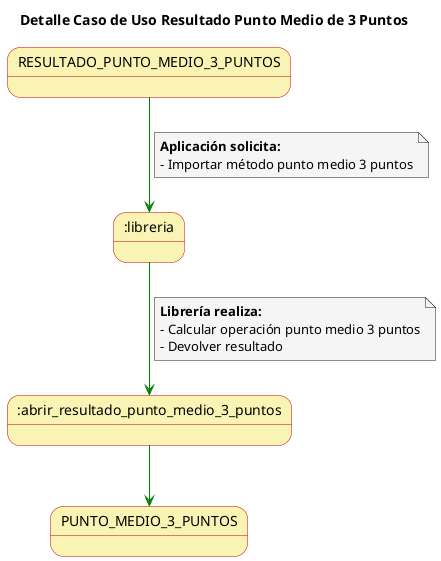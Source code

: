 @startuml

skinparam state {
  BackgroundColor #faf4b4
  BorderColor #c90000
}

skinparam note {
  BackgroundColor #f5f5f5
}

skinparam linetype polyline

title Detalle Caso de Uso Resultado Punto Medio de 3 Puntos

RESULTADO_PUNTO_MEDIO_3_PUNTOS-[#green]-> :libreria
note on link
  **Aplicación solicita:**
  - Importar método punto medio 3 puntos
end note

:libreria -[#green]-> :abrir_resultado_punto_medio_3_puntos
note on link
  **Librería realiza:**
  - Calcular operación punto medio 3 puntos
  - Devolver resultado
end note

:abrir_resultado_punto_medio_3_puntos-[#green]-> PUNTO_MEDIO_3_PUNTOS

@enduml